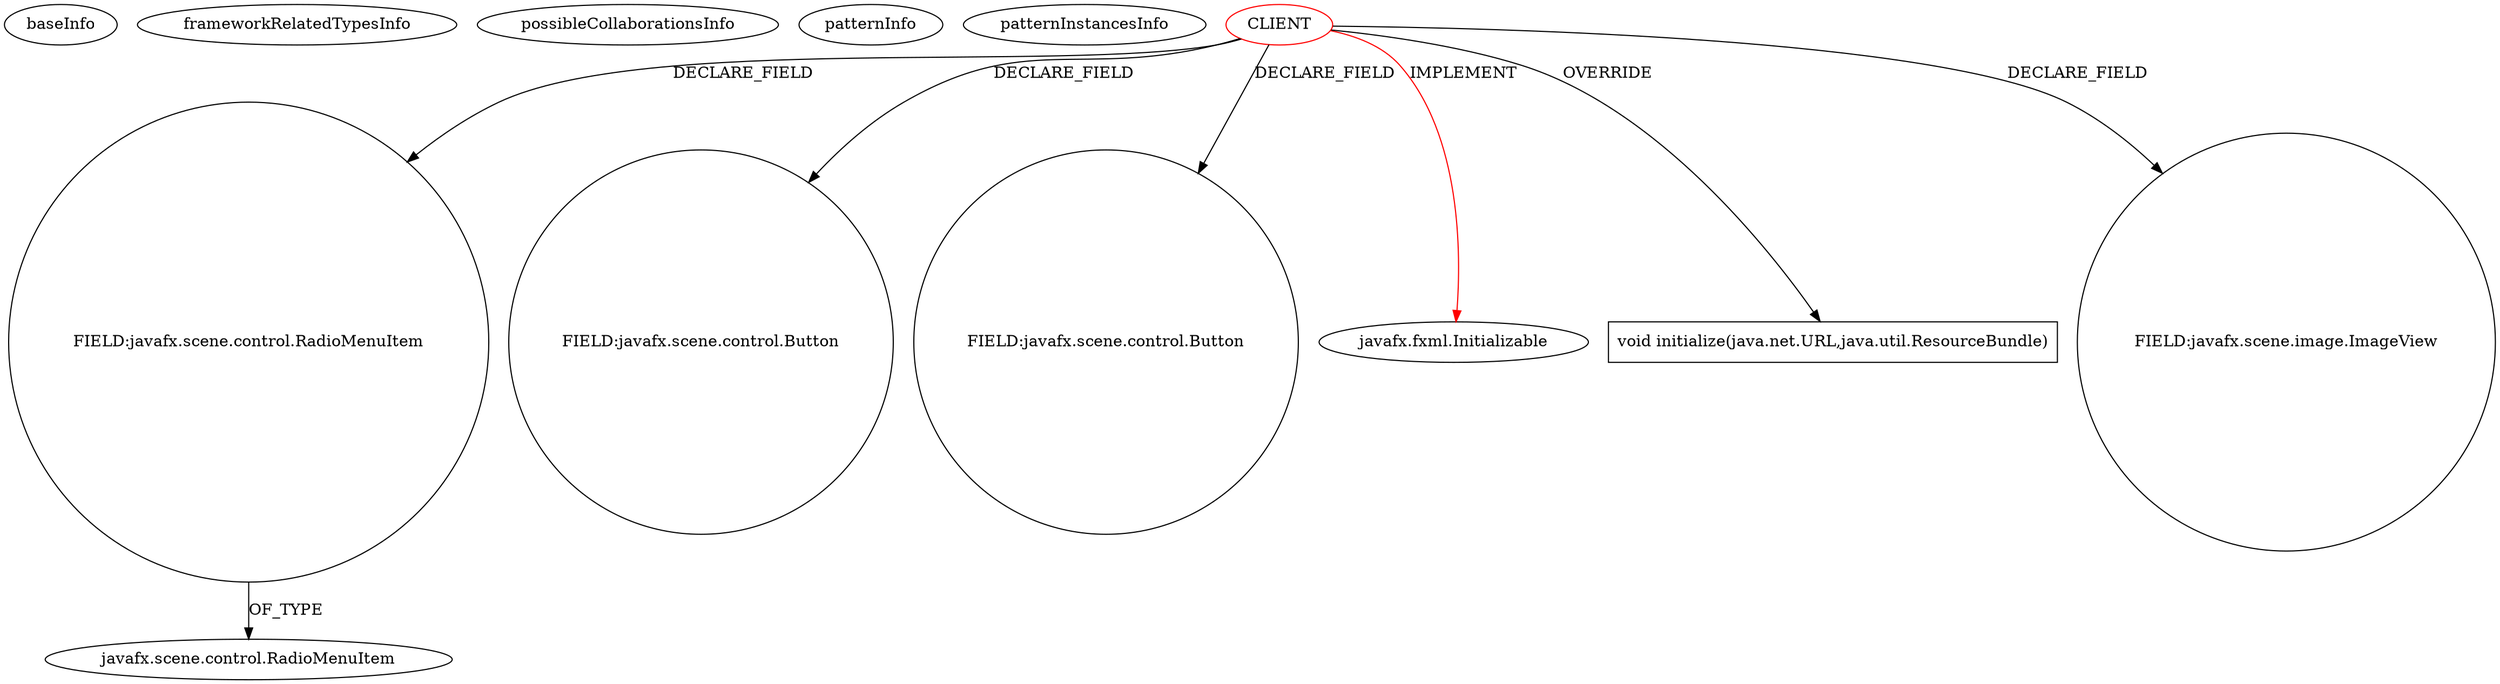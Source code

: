 digraph {
baseInfo[graphId=2905,category="pattern",isAnonymous=false,possibleRelation=false]
frameworkRelatedTypesInfo[0="javafx.fxml.Initializable"]
possibleCollaborationsInfo[]
patternInfo[frequency=2.0,patternRootClient=0]
patternInstancesInfo[0="dodaio-SoftwareBlack21G~/dodaio-SoftwareBlack21G/SoftwareBlack21G-master/Blackjack/src/Viewer/MainGamev2Controller.java~MainGamev2Controller~2521",1="svadlamudi-GaussJordanElimination~/svadlamudi-GaussJordanElimination/GaussJordanElimination-master/src/gauss/jordan/elimination/MainController.java~MainController~4396"]
71[label="FIELD:javafx.scene.control.RadioMenuItem",vertexType="FIELD_DECLARATION",isFrameworkType=false,shape=circle]
66[label="javafx.scene.control.RadioMenuItem",vertexType="FRAMEWORK_CLASS_TYPE",isFrameworkType=false]
0[label="CLIENT",vertexType="ROOT_CLIENT_CLASS_DECLARATION",isFrameworkType=false,color=red]
3[label="FIELD:javafx.scene.control.Button",vertexType="FIELD_DECLARATION",isFrameworkType=false,shape=circle]
5[label="FIELD:javafx.scene.control.Button",vertexType="FIELD_DECLARATION",isFrameworkType=false,shape=circle]
2[label="javafx.fxml.Initializable",vertexType="FRAMEWORK_INTERFACE_TYPE",isFrameworkType=false]
73[label="void initialize(java.net.URL,java.util.ResourceBundle)",vertexType="OVERRIDING_METHOD_DECLARATION",isFrameworkType=false,shape=box]
25[label="FIELD:javafx.scene.image.ImageView",vertexType="FIELD_DECLARATION",isFrameworkType=false,shape=circle]
0->3[label="DECLARE_FIELD"]
71->66[label="OF_TYPE"]
0->71[label="DECLARE_FIELD"]
0->73[label="OVERRIDE"]
0->5[label="DECLARE_FIELD"]
0->2[label="IMPLEMENT",color=red]
0->25[label="DECLARE_FIELD"]
}
